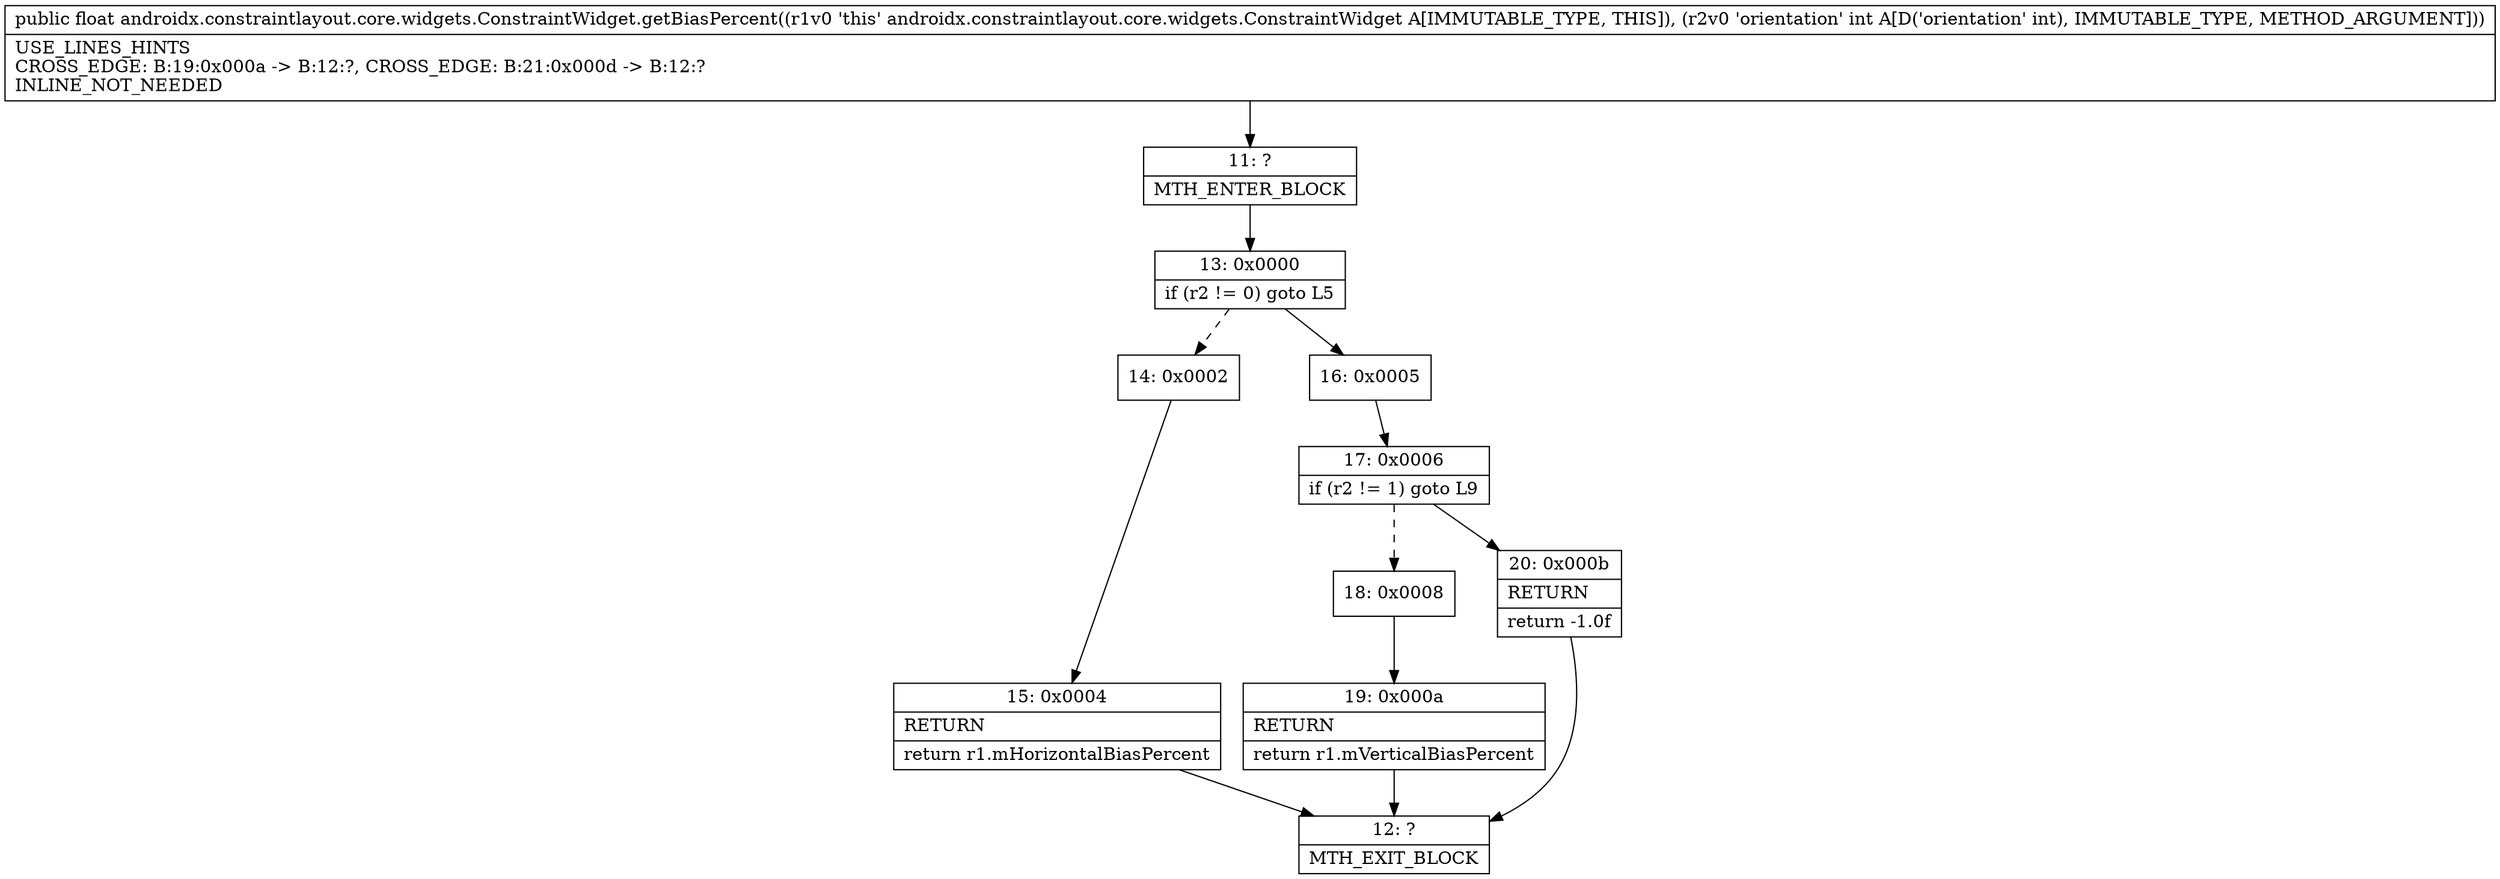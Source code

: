 digraph "CFG forandroidx.constraintlayout.core.widgets.ConstraintWidget.getBiasPercent(I)F" {
Node_11 [shape=record,label="{11\:\ ?|MTH_ENTER_BLOCK\l}"];
Node_13 [shape=record,label="{13\:\ 0x0000|if (r2 != 0) goto L5\l}"];
Node_14 [shape=record,label="{14\:\ 0x0002}"];
Node_15 [shape=record,label="{15\:\ 0x0004|RETURN\l|return r1.mHorizontalBiasPercent\l}"];
Node_12 [shape=record,label="{12\:\ ?|MTH_EXIT_BLOCK\l}"];
Node_16 [shape=record,label="{16\:\ 0x0005}"];
Node_17 [shape=record,label="{17\:\ 0x0006|if (r2 != 1) goto L9\l}"];
Node_18 [shape=record,label="{18\:\ 0x0008}"];
Node_19 [shape=record,label="{19\:\ 0x000a|RETURN\l|return r1.mVerticalBiasPercent\l}"];
Node_20 [shape=record,label="{20\:\ 0x000b|RETURN\l|return \-1.0f\l}"];
MethodNode[shape=record,label="{public float androidx.constraintlayout.core.widgets.ConstraintWidget.getBiasPercent((r1v0 'this' androidx.constraintlayout.core.widgets.ConstraintWidget A[IMMUTABLE_TYPE, THIS]), (r2v0 'orientation' int A[D('orientation' int), IMMUTABLE_TYPE, METHOD_ARGUMENT]))  | USE_LINES_HINTS\lCROSS_EDGE: B:19:0x000a \-\> B:12:?, CROSS_EDGE: B:21:0x000d \-\> B:12:?\lINLINE_NOT_NEEDED\l}"];
MethodNode -> Node_11;Node_11 -> Node_13;
Node_13 -> Node_14[style=dashed];
Node_13 -> Node_16;
Node_14 -> Node_15;
Node_15 -> Node_12;
Node_16 -> Node_17;
Node_17 -> Node_18[style=dashed];
Node_17 -> Node_20;
Node_18 -> Node_19;
Node_19 -> Node_12;
Node_20 -> Node_12;
}

